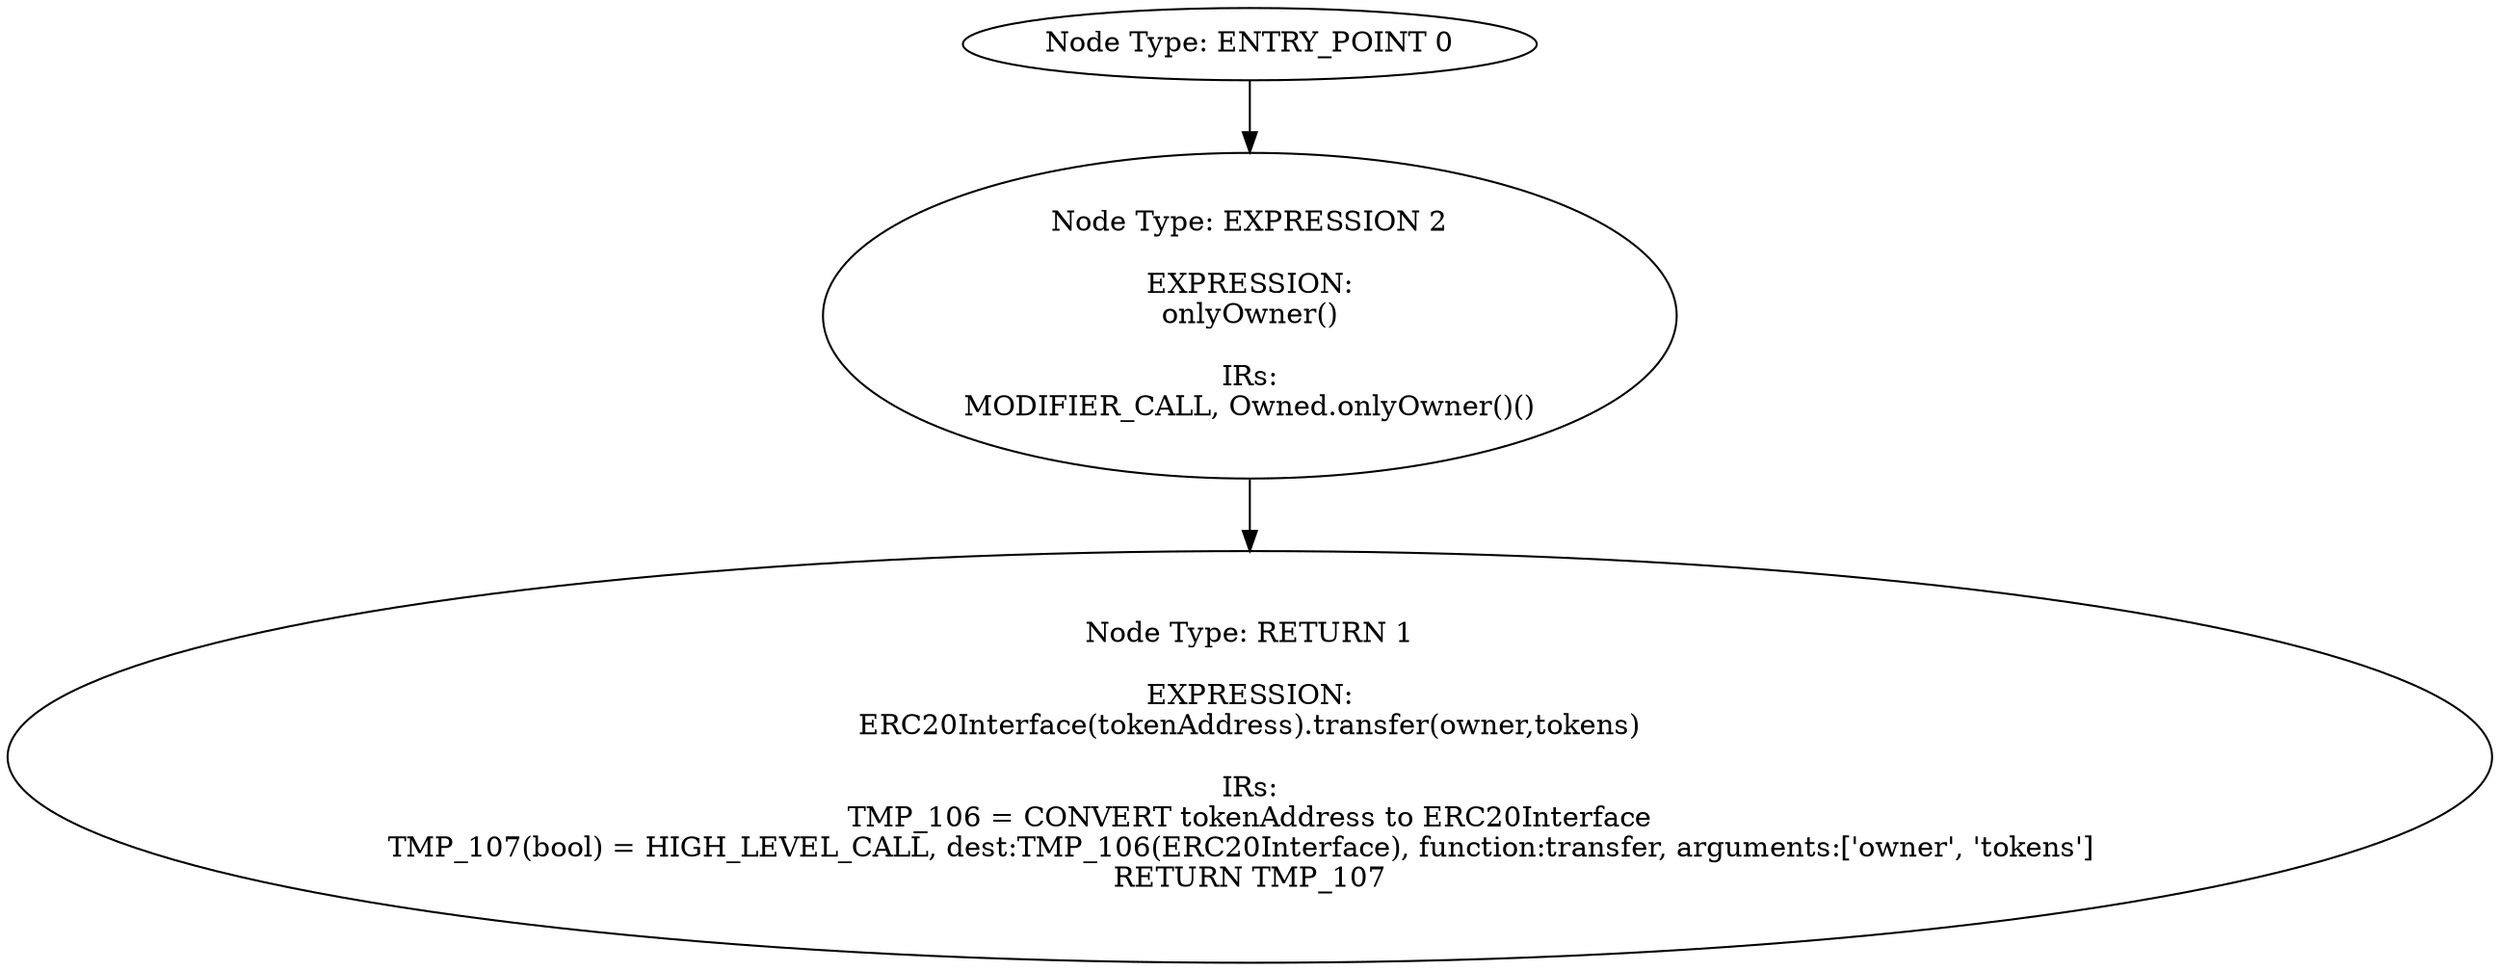 digraph{
0[label="Node Type: ENTRY_POINT 0
"];
0->2;
1[label="Node Type: RETURN 1

EXPRESSION:
ERC20Interface(tokenAddress).transfer(owner,tokens)

IRs:
TMP_106 = CONVERT tokenAddress to ERC20Interface
TMP_107(bool) = HIGH_LEVEL_CALL, dest:TMP_106(ERC20Interface), function:transfer, arguments:['owner', 'tokens']  
RETURN TMP_107"];
2[label="Node Type: EXPRESSION 2

EXPRESSION:
onlyOwner()

IRs:
MODIFIER_CALL, Owned.onlyOwner()()"];
2->1;
}
